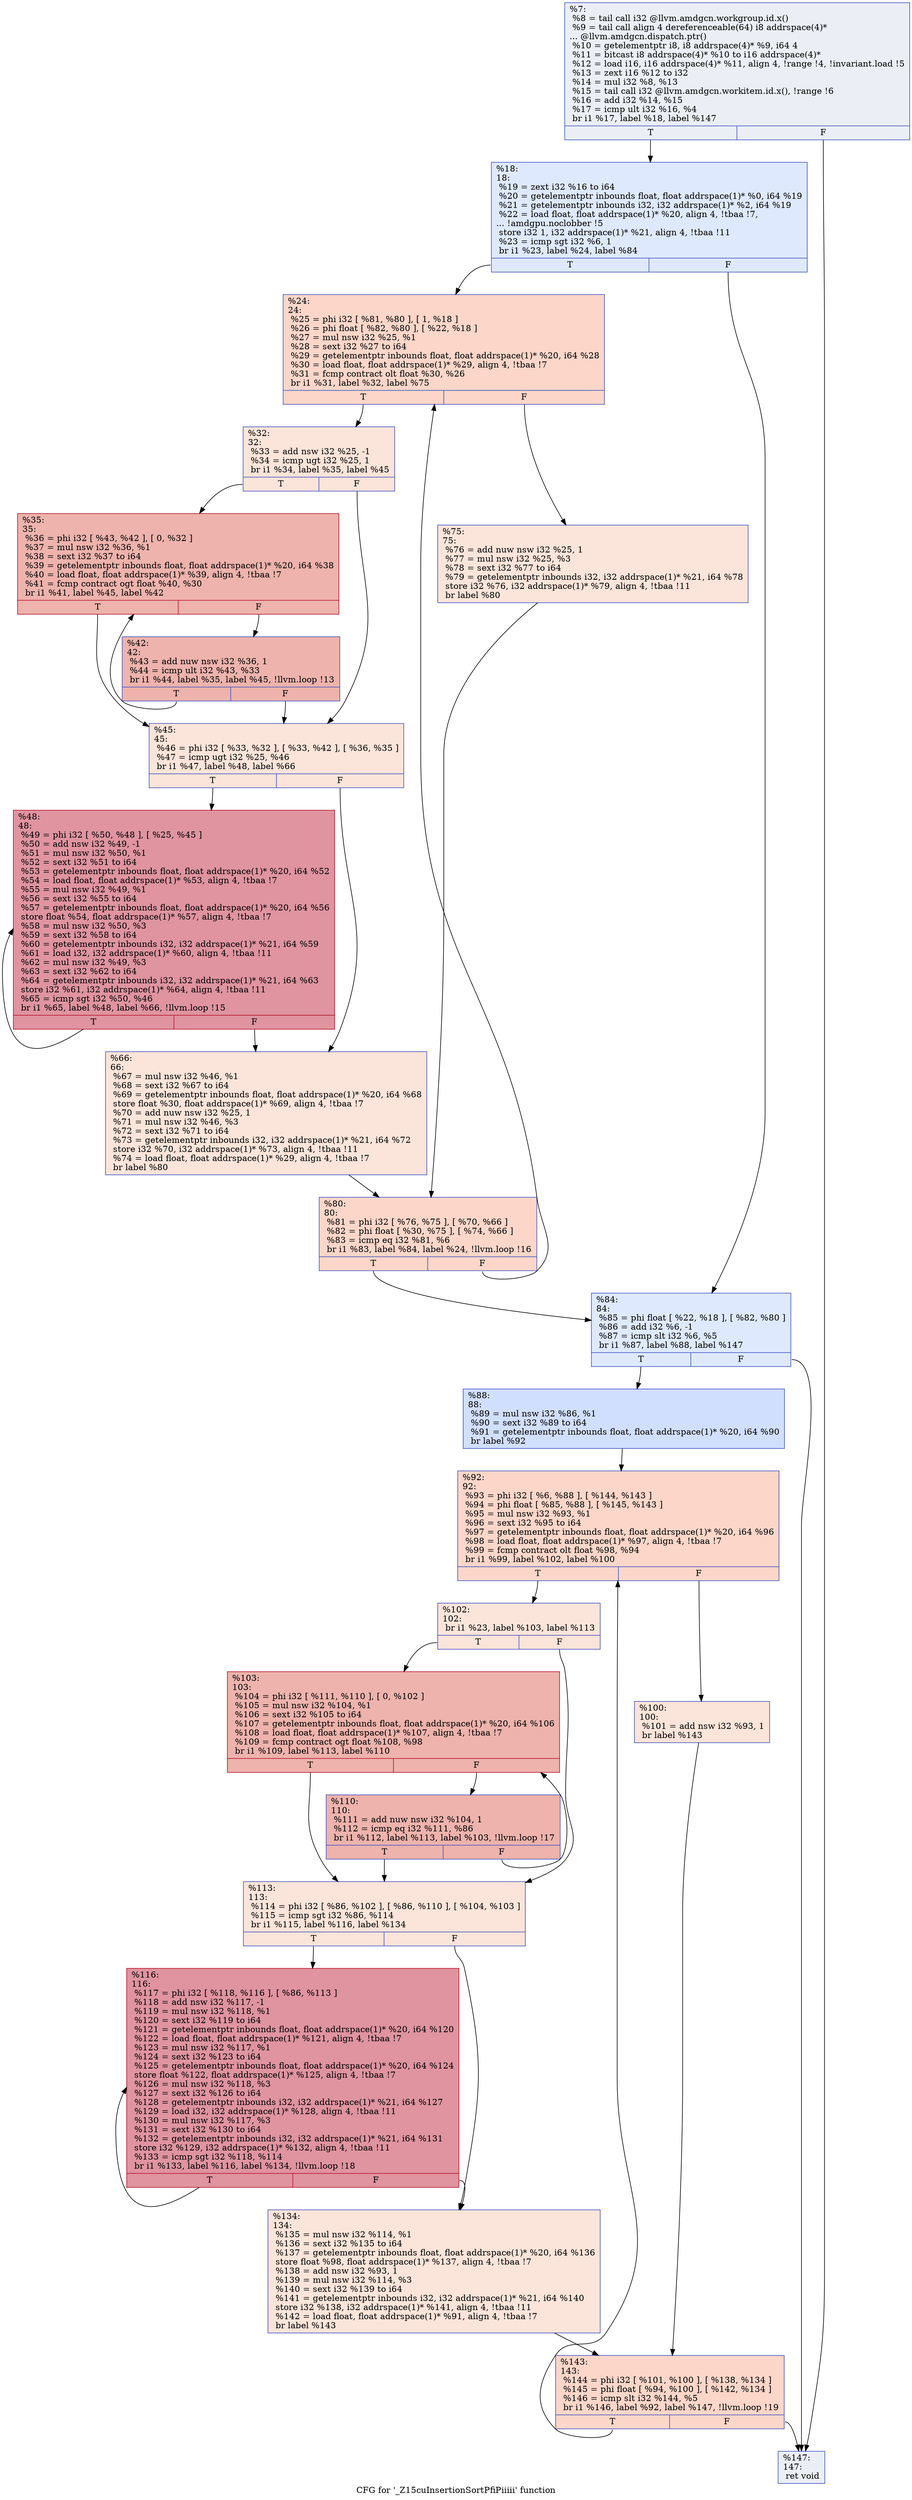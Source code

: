 digraph "CFG for '_Z15cuInsertionSortPfiPiiiii' function" {
	label="CFG for '_Z15cuInsertionSortPfiPiiiii' function";

	Node0x4ba3d40 [shape=record,color="#3d50c3ff", style=filled, fillcolor="#d1dae970",label="{%7:\l  %8 = tail call i32 @llvm.amdgcn.workgroup.id.x()\l  %9 = tail call align 4 dereferenceable(64) i8 addrspace(4)*\l... @llvm.amdgcn.dispatch.ptr()\l  %10 = getelementptr i8, i8 addrspace(4)* %9, i64 4\l  %11 = bitcast i8 addrspace(4)* %10 to i16 addrspace(4)*\l  %12 = load i16, i16 addrspace(4)* %11, align 4, !range !4, !invariant.load !5\l  %13 = zext i16 %12 to i32\l  %14 = mul i32 %8, %13\l  %15 = tail call i32 @llvm.amdgcn.workitem.id.x(), !range !6\l  %16 = add i32 %14, %15\l  %17 = icmp ult i32 %16, %4\l  br i1 %17, label %18, label %147\l|{<s0>T|<s1>F}}"];
	Node0x4ba3d40:s0 -> Node0x4ba5c40;
	Node0x4ba3d40:s1 -> Node0x4ba5cd0;
	Node0x4ba5c40 [shape=record,color="#3d50c3ff", style=filled, fillcolor="#b5cdfa70",label="{%18:\l18:                                               \l  %19 = zext i32 %16 to i64\l  %20 = getelementptr inbounds float, float addrspace(1)* %0, i64 %19\l  %21 = getelementptr inbounds i32, i32 addrspace(1)* %2, i64 %19\l  %22 = load float, float addrspace(1)* %20, align 4, !tbaa !7,\l... !amdgpu.noclobber !5\l  store i32 1, i32 addrspace(1)* %21, align 4, !tbaa !11\l  %23 = icmp sgt i32 %6, 1\l  br i1 %23, label %24, label %84\l|{<s0>T|<s1>F}}"];
	Node0x4ba5c40:s0 -> Node0x4ba6a50;
	Node0x4ba5c40:s1 -> Node0x4ba6ae0;
	Node0x4ba6a50 [shape=record,color="#3d50c3ff", style=filled, fillcolor="#f6a38570",label="{%24:\l24:                                               \l  %25 = phi i32 [ %81, %80 ], [ 1, %18 ]\l  %26 = phi float [ %82, %80 ], [ %22, %18 ]\l  %27 = mul nsw i32 %25, %1\l  %28 = sext i32 %27 to i64\l  %29 = getelementptr inbounds float, float addrspace(1)* %20, i64 %28\l  %30 = load float, float addrspace(1)* %29, align 4, !tbaa !7\l  %31 = fcmp contract olt float %30, %26\l  br i1 %31, label %32, label %75\l|{<s0>T|<s1>F}}"];
	Node0x4ba6a50:s0 -> Node0x4ba7730;
	Node0x4ba6a50:s1 -> Node0x4ba77c0;
	Node0x4ba7730 [shape=record,color="#3d50c3ff", style=filled, fillcolor="#f5c1a970",label="{%32:\l32:                                               \l  %33 = add nsw i32 %25, -1\l  %34 = icmp ugt i32 %25, 1\l  br i1 %34, label %35, label %45\l|{<s0>T|<s1>F}}"];
	Node0x4ba7730:s0 -> Node0x4ba5bf0;
	Node0x4ba7730:s1 -> Node0x4ba7ba0;
	Node0x4ba5bf0 [shape=record,color="#b70d28ff", style=filled, fillcolor="#d6524470",label="{%35:\l35:                                               \l  %36 = phi i32 [ %43, %42 ], [ 0, %32 ]\l  %37 = mul nsw i32 %36, %1\l  %38 = sext i32 %37 to i64\l  %39 = getelementptr inbounds float, float addrspace(1)* %20, i64 %38\l  %40 = load float, float addrspace(1)* %39, align 4, !tbaa !7\l  %41 = fcmp contract ogt float %40, %30\l  br i1 %41, label %45, label %42\l|{<s0>T|<s1>F}}"];
	Node0x4ba5bf0:s0 -> Node0x4ba7ba0;
	Node0x4ba5bf0:s1 -> Node0x4ba7d10;
	Node0x4ba7d10 [shape=record,color="#3d50c3ff", style=filled, fillcolor="#d6524470",label="{%42:\l42:                                               \l  %43 = add nuw nsw i32 %36, 1\l  %44 = icmp ult i32 %43, %33\l  br i1 %44, label %35, label %45, !llvm.loop !13\l|{<s0>T|<s1>F}}"];
	Node0x4ba7d10:s0 -> Node0x4ba5bf0;
	Node0x4ba7d10:s1 -> Node0x4ba7ba0;
	Node0x4ba7ba0 [shape=record,color="#3d50c3ff", style=filled, fillcolor="#f5c1a970",label="{%45:\l45:                                               \l  %46 = phi i32 [ %33, %32 ], [ %33, %42 ], [ %36, %35 ]\l  %47 = icmp ugt i32 %25, %46\l  br i1 %47, label %48, label %66\l|{<s0>T|<s1>F}}"];
	Node0x4ba7ba0:s0 -> Node0x4ba85f0;
	Node0x4ba7ba0:s1 -> Node0x4ba8640;
	Node0x4ba85f0 [shape=record,color="#b70d28ff", style=filled, fillcolor="#b70d2870",label="{%48:\l48:                                               \l  %49 = phi i32 [ %50, %48 ], [ %25, %45 ]\l  %50 = add nsw i32 %49, -1\l  %51 = mul nsw i32 %50, %1\l  %52 = sext i32 %51 to i64\l  %53 = getelementptr inbounds float, float addrspace(1)* %20, i64 %52\l  %54 = load float, float addrspace(1)* %53, align 4, !tbaa !7\l  %55 = mul nsw i32 %49, %1\l  %56 = sext i32 %55 to i64\l  %57 = getelementptr inbounds float, float addrspace(1)* %20, i64 %56\l  store float %54, float addrspace(1)* %57, align 4, !tbaa !7\l  %58 = mul nsw i32 %50, %3\l  %59 = sext i32 %58 to i64\l  %60 = getelementptr inbounds i32, i32 addrspace(1)* %21, i64 %59\l  %61 = load i32, i32 addrspace(1)* %60, align 4, !tbaa !11\l  %62 = mul nsw i32 %49, %3\l  %63 = sext i32 %62 to i64\l  %64 = getelementptr inbounds i32, i32 addrspace(1)* %21, i64 %63\l  store i32 %61, i32 addrspace(1)* %64, align 4, !tbaa !11\l  %65 = icmp sgt i32 %50, %46\l  br i1 %65, label %48, label %66, !llvm.loop !15\l|{<s0>T|<s1>F}}"];
	Node0x4ba85f0:s0 -> Node0x4ba85f0;
	Node0x4ba85f0:s1 -> Node0x4ba8640;
	Node0x4ba8640 [shape=record,color="#3d50c3ff", style=filled, fillcolor="#f5c1a970",label="{%66:\l66:                                               \l  %67 = mul nsw i32 %46, %1\l  %68 = sext i32 %67 to i64\l  %69 = getelementptr inbounds float, float addrspace(1)* %20, i64 %68\l  store float %30, float addrspace(1)* %69, align 4, !tbaa !7\l  %70 = add nuw nsw i32 %25, 1\l  %71 = mul nsw i32 %46, %3\l  %72 = sext i32 %71 to i64\l  %73 = getelementptr inbounds i32, i32 addrspace(1)* %21, i64 %72\l  store i32 %70, i32 addrspace(1)* %73, align 4, !tbaa !11\l  %74 = load float, float addrspace(1)* %29, align 4, !tbaa !7\l  br label %80\l}"];
	Node0x4ba8640 -> Node0x4ba6c20;
	Node0x4ba77c0 [shape=record,color="#3d50c3ff", style=filled, fillcolor="#f5c1a970",label="{%75:\l75:                                               \l  %76 = add nuw nsw i32 %25, 1\l  %77 = mul nsw i32 %25, %3\l  %78 = sext i32 %77 to i64\l  %79 = getelementptr inbounds i32, i32 addrspace(1)* %21, i64 %78\l  store i32 %76, i32 addrspace(1)* %79, align 4, !tbaa !11\l  br label %80\l}"];
	Node0x4ba77c0 -> Node0x4ba6c20;
	Node0x4ba6c20 [shape=record,color="#3d50c3ff", style=filled, fillcolor="#f6a38570",label="{%80:\l80:                                               \l  %81 = phi i32 [ %76, %75 ], [ %70, %66 ]\l  %82 = phi float [ %30, %75 ], [ %74, %66 ]\l  %83 = icmp eq i32 %81, %6\l  br i1 %83, label %84, label %24, !llvm.loop !16\l|{<s0>T|<s1>F}}"];
	Node0x4ba6c20:s0 -> Node0x4ba6ae0;
	Node0x4ba6c20:s1 -> Node0x4ba6a50;
	Node0x4ba6ae0 [shape=record,color="#3d50c3ff", style=filled, fillcolor="#b5cdfa70",label="{%84:\l84:                                               \l  %85 = phi float [ %22, %18 ], [ %82, %80 ]\l  %86 = add i32 %6, -1\l  %87 = icmp slt i32 %6, %5\l  br i1 %87, label %88, label %147\l|{<s0>T|<s1>F}}"];
	Node0x4ba6ae0:s0 -> Node0x4baa980;
	Node0x4ba6ae0:s1 -> Node0x4ba5cd0;
	Node0x4baa980 [shape=record,color="#3d50c3ff", style=filled, fillcolor="#96b7ff70",label="{%88:\l88:                                               \l  %89 = mul nsw i32 %86, %1\l  %90 = sext i32 %89 to i64\l  %91 = getelementptr inbounds float, float addrspace(1)* %20, i64 %90\l  br label %92\l}"];
	Node0x4baa980 -> Node0x4baac20;
	Node0x4baac20 [shape=record,color="#3d50c3ff", style=filled, fillcolor="#f6a38570",label="{%92:\l92:                                               \l  %93 = phi i32 [ %6, %88 ], [ %144, %143 ]\l  %94 = phi float [ %85, %88 ], [ %145, %143 ]\l  %95 = mul nsw i32 %93, %1\l  %96 = sext i32 %95 to i64\l  %97 = getelementptr inbounds float, float addrspace(1)* %20, i64 %96\l  %98 = load float, float addrspace(1)* %97, align 4, !tbaa !7\l  %99 = fcmp contract olt float %98, %94\l  br i1 %99, label %102, label %100\l|{<s0>T|<s1>F}}"];
	Node0x4baac20:s0 -> Node0x4bab130;
	Node0x4baac20:s1 -> Node0x4bab1c0;
	Node0x4bab1c0 [shape=record,color="#3d50c3ff", style=filled, fillcolor="#f5c1a970",label="{%100:\l100:                                              \l  %101 = add nsw i32 %93, 1\l  br label %143\l}"];
	Node0x4bab1c0 -> Node0x4baace0;
	Node0x4bab130 [shape=record,color="#3d50c3ff", style=filled, fillcolor="#f5c1a970",label="{%102:\l102:                                              \l  br i1 %23, label %103, label %113\l|{<s0>T|<s1>F}}"];
	Node0x4bab130:s0 -> Node0x4bab400;
	Node0x4bab130:s1 -> Node0x4bab450;
	Node0x4bab400 [shape=record,color="#b70d28ff", style=filled, fillcolor="#d6524470",label="{%103:\l103:                                              \l  %104 = phi i32 [ %111, %110 ], [ 0, %102 ]\l  %105 = mul nsw i32 %104, %1\l  %106 = sext i32 %105 to i64\l  %107 = getelementptr inbounds float, float addrspace(1)* %20, i64 %106\l  %108 = load float, float addrspace(1)* %107, align 4, !tbaa !7\l  %109 = fcmp contract ogt float %108, %98\l  br i1 %109, label %113, label %110\l|{<s0>T|<s1>F}}"];
	Node0x4bab400:s0 -> Node0x4bab450;
	Node0x4bab400:s1 -> Node0x4bab550;
	Node0x4bab550 [shape=record,color="#3d50c3ff", style=filled, fillcolor="#d6524470",label="{%110:\l110:                                              \l  %111 = add nuw nsw i32 %104, 1\l  %112 = icmp eq i32 %111, %86\l  br i1 %112, label %113, label %103, !llvm.loop !17\l|{<s0>T|<s1>F}}"];
	Node0x4bab550:s0 -> Node0x4bab450;
	Node0x4bab550:s1 -> Node0x4bab400;
	Node0x4bab450 [shape=record,color="#3d50c3ff", style=filled, fillcolor="#f5c1a970",label="{%113:\l113:                                              \l  %114 = phi i32 [ %86, %102 ], [ %86, %110 ], [ %104, %103 ]\l  %115 = icmp sgt i32 %86, %114\l  br i1 %115, label %116, label %134\l|{<s0>T|<s1>F}}"];
	Node0x4bab450:s0 -> Node0x4babdd0;
	Node0x4bab450:s1 -> Node0x4babe20;
	Node0x4babdd0 [shape=record,color="#b70d28ff", style=filled, fillcolor="#b70d2870",label="{%116:\l116:                                              \l  %117 = phi i32 [ %118, %116 ], [ %86, %113 ]\l  %118 = add nsw i32 %117, -1\l  %119 = mul nsw i32 %118, %1\l  %120 = sext i32 %119 to i64\l  %121 = getelementptr inbounds float, float addrspace(1)* %20, i64 %120\l  %122 = load float, float addrspace(1)* %121, align 4, !tbaa !7\l  %123 = mul nsw i32 %117, %1\l  %124 = sext i32 %123 to i64\l  %125 = getelementptr inbounds float, float addrspace(1)* %20, i64 %124\l  store float %122, float addrspace(1)* %125, align 4, !tbaa !7\l  %126 = mul nsw i32 %118, %3\l  %127 = sext i32 %126 to i64\l  %128 = getelementptr inbounds i32, i32 addrspace(1)* %21, i64 %127\l  %129 = load i32, i32 addrspace(1)* %128, align 4, !tbaa !11\l  %130 = mul nsw i32 %117, %3\l  %131 = sext i32 %130 to i64\l  %132 = getelementptr inbounds i32, i32 addrspace(1)* %21, i64 %131\l  store i32 %129, i32 addrspace(1)* %132, align 4, !tbaa !11\l  %133 = icmp sgt i32 %118, %114\l  br i1 %133, label %116, label %134, !llvm.loop !18\l|{<s0>T|<s1>F}}"];
	Node0x4babdd0:s0 -> Node0x4babdd0;
	Node0x4babdd0:s1 -> Node0x4babe20;
	Node0x4babe20 [shape=record,color="#3d50c3ff", style=filled, fillcolor="#f5c1a970",label="{%134:\l134:                                              \l  %135 = mul nsw i32 %114, %1\l  %136 = sext i32 %135 to i64\l  %137 = getelementptr inbounds float, float addrspace(1)* %20, i64 %136\l  store float %98, float addrspace(1)* %137, align 4, !tbaa !7\l  %138 = add nsw i32 %93, 1\l  %139 = mul nsw i32 %114, %3\l  %140 = sext i32 %139 to i64\l  %141 = getelementptr inbounds i32, i32 addrspace(1)* %21, i64 %140\l  store i32 %138, i32 addrspace(1)* %141, align 4, !tbaa !11\l  %142 = load float, float addrspace(1)* %91, align 4, !tbaa !7\l  br label %143\l}"];
	Node0x4babe20 -> Node0x4baace0;
	Node0x4baace0 [shape=record,color="#3d50c3ff", style=filled, fillcolor="#f6a38570",label="{%143:\l143:                                              \l  %144 = phi i32 [ %101, %100 ], [ %138, %134 ]\l  %145 = phi float [ %94, %100 ], [ %142, %134 ]\l  %146 = icmp slt i32 %144, %5\l  br i1 %146, label %92, label %147, !llvm.loop !19\l|{<s0>T|<s1>F}}"];
	Node0x4baace0:s0 -> Node0x4baac20;
	Node0x4baace0:s1 -> Node0x4ba5cd0;
	Node0x4ba5cd0 [shape=record,color="#3d50c3ff", style=filled, fillcolor="#d1dae970",label="{%147:\l147:                                              \l  ret void\l}"];
}
